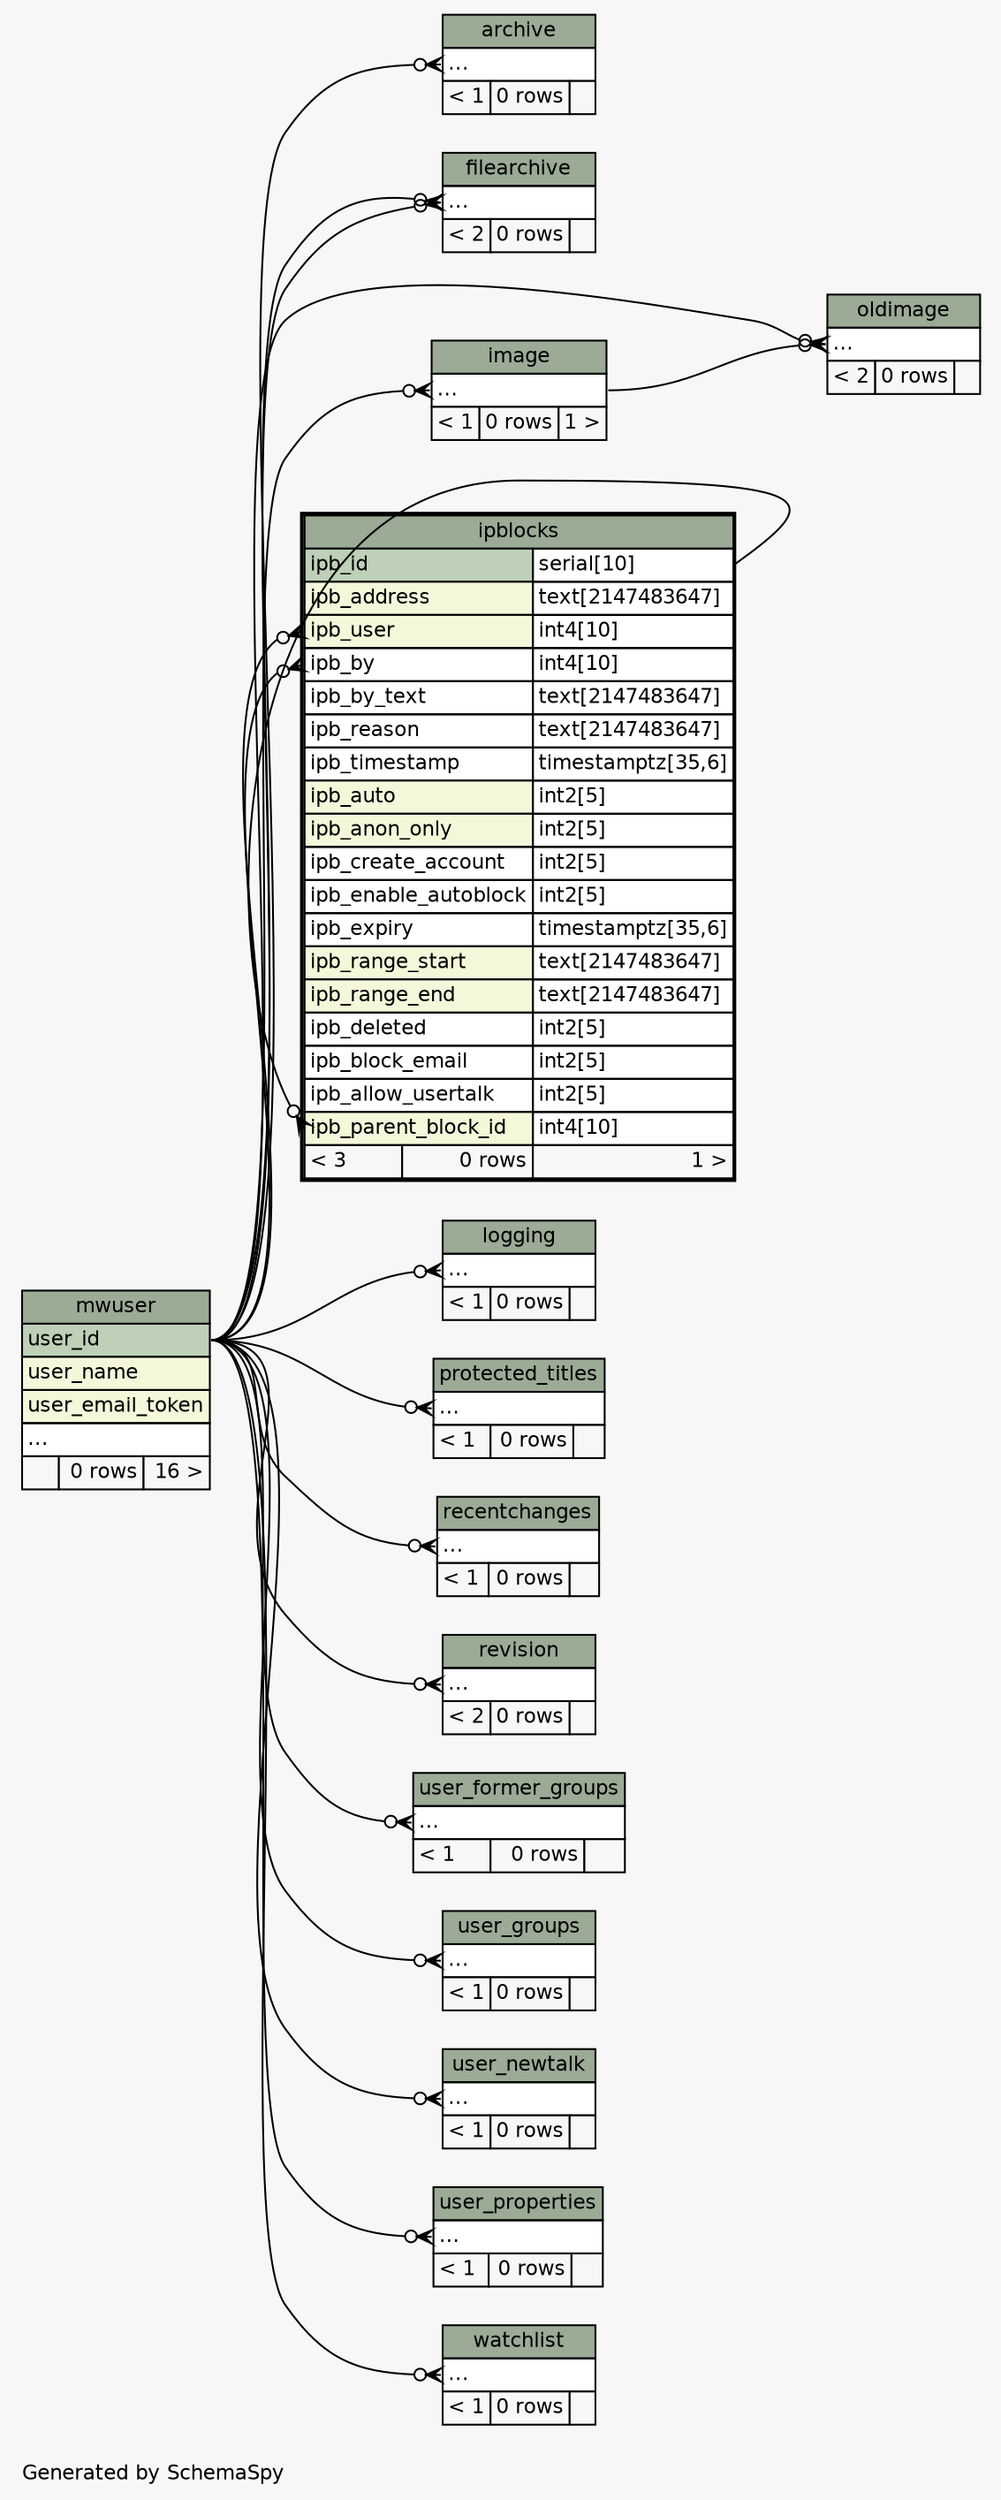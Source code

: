 // dot 2.38.0 on Linux 3.14.35-28.38.amzn1.x86_64
// SchemaSpy rev Unknown
digraph "twoDegreesRelationshipsDiagram" {
  graph [
    rankdir="RL"
    bgcolor="#f7f7f7"
    label="\nGenerated by SchemaSpy"
    labeljust="l"
    nodesep="0.18"
    ranksep="0.46"
    fontname="Helvetica"
    fontsize="11"
  ];
  node [
    fontname="Helvetica"
    fontsize="11"
    shape="plaintext"
  ];
  edge [
    arrowsize="0.8"
  ];
  "archive":"elipses":w -> "mwuser":"user_id":e [arrowhead=none dir=back arrowtail=crowodot];
  "filearchive":"elipses":w -> "mwuser":"user_id":e [arrowhead=none dir=back arrowtail=crowodot];
  "filearchive":"elipses":w -> "mwuser":"user_id":e [arrowhead=none dir=back arrowtail=crowodot];
  "image":"elipses":w -> "mwuser":"user_id":e [arrowhead=none dir=back arrowtail=crowodot];
  "ipblocks":"ipb_by":w -> "mwuser":"user_id":e [arrowhead=none dir=back arrowtail=crowodot];
  "ipblocks":"ipb_parent_block_id":w -> "ipblocks":"ipb_id.type":e [arrowhead=none dir=back arrowtail=crowodot];
  "ipblocks":"ipb_user":w -> "mwuser":"user_id":e [arrowhead=none dir=back arrowtail=crowodot];
  "logging":"elipses":w -> "mwuser":"user_id":e [arrowhead=none dir=back arrowtail=crowodot];
  "oldimage":"elipses":w -> "image":"elipses":e [arrowhead=none dir=back arrowtail=crowodot];
  "oldimage":"elipses":w -> "mwuser":"user_id":e [arrowhead=none dir=back arrowtail=crowodot];
  "protected_titles":"elipses":w -> "mwuser":"user_id":e [arrowhead=none dir=back arrowtail=crowodot];
  "recentchanges":"elipses":w -> "mwuser":"user_id":e [arrowhead=none dir=back arrowtail=crowodot];
  "revision":"elipses":w -> "mwuser":"user_id":e [arrowhead=none dir=back arrowtail=crowodot];
  "user_former_groups":"elipses":w -> "mwuser":"user_id":e [arrowhead=none dir=back arrowtail=crowodot];
  "user_groups":"elipses":w -> "mwuser":"user_id":e [arrowhead=none dir=back arrowtail=crowodot];
  "user_newtalk":"elipses":w -> "mwuser":"user_id":e [arrowhead=none dir=back arrowtail=crowodot];
  "user_properties":"elipses":w -> "mwuser":"user_id":e [arrowhead=none dir=back arrowtail=crowodot];
  "watchlist":"elipses":w -> "mwuser":"user_id":e [arrowhead=none dir=back arrowtail=crowodot];
  "archive" [
    label=<
    <TABLE BORDER="0" CELLBORDER="1" CELLSPACING="0" BGCOLOR="#ffffff">
      <TR><TD COLSPAN="3" BGCOLOR="#9bab96" ALIGN="CENTER">archive</TD></TR>
      <TR><TD PORT="elipses" COLSPAN="3" ALIGN="LEFT">...</TD></TR>
      <TR><TD ALIGN="LEFT" BGCOLOR="#f7f7f7">&lt; 1</TD><TD ALIGN="RIGHT" BGCOLOR="#f7f7f7">0 rows</TD><TD ALIGN="RIGHT" BGCOLOR="#f7f7f7">  </TD></TR>
    </TABLE>>
    URL="archive.html"
    tooltip="archive"
  ];
  "filearchive" [
    label=<
    <TABLE BORDER="0" CELLBORDER="1" CELLSPACING="0" BGCOLOR="#ffffff">
      <TR><TD COLSPAN="3" BGCOLOR="#9bab96" ALIGN="CENTER">filearchive</TD></TR>
      <TR><TD PORT="elipses" COLSPAN="3" ALIGN="LEFT">...</TD></TR>
      <TR><TD ALIGN="LEFT" BGCOLOR="#f7f7f7">&lt; 2</TD><TD ALIGN="RIGHT" BGCOLOR="#f7f7f7">0 rows</TD><TD ALIGN="RIGHT" BGCOLOR="#f7f7f7">  </TD></TR>
    </TABLE>>
    URL="filearchive.html"
    tooltip="filearchive"
  ];
  "image" [
    label=<
    <TABLE BORDER="0" CELLBORDER="1" CELLSPACING="0" BGCOLOR="#ffffff">
      <TR><TD COLSPAN="3" BGCOLOR="#9bab96" ALIGN="CENTER">image</TD></TR>
      <TR><TD PORT="elipses" COLSPAN="3" ALIGN="LEFT">...</TD></TR>
      <TR><TD ALIGN="LEFT" BGCOLOR="#f7f7f7">&lt; 1</TD><TD ALIGN="RIGHT" BGCOLOR="#f7f7f7">0 rows</TD><TD ALIGN="RIGHT" BGCOLOR="#f7f7f7">1 &gt;</TD></TR>
    </TABLE>>
    URL="image.html"
    tooltip="image"
  ];
  "ipblocks" [
    label=<
    <TABLE BORDER="2" CELLBORDER="1" CELLSPACING="0" BGCOLOR="#ffffff">
      <TR><TD COLSPAN="3" BGCOLOR="#9bab96" ALIGN="CENTER">ipblocks</TD></TR>
      <TR><TD PORT="ipb_id" COLSPAN="2" BGCOLOR="#bed1b8" ALIGN="LEFT">ipb_id</TD><TD PORT="ipb_id.type" ALIGN="LEFT">serial[10]</TD></TR>
      <TR><TD PORT="ipb_address" COLSPAN="2" BGCOLOR="#f4f7da" ALIGN="LEFT">ipb_address</TD><TD PORT="ipb_address.type" ALIGN="LEFT">text[2147483647]</TD></TR>
      <TR><TD PORT="ipb_user" COLSPAN="2" BGCOLOR="#f4f7da" ALIGN="LEFT">ipb_user</TD><TD PORT="ipb_user.type" ALIGN="LEFT">int4[10]</TD></TR>
      <TR><TD PORT="ipb_by" COLSPAN="2" ALIGN="LEFT">ipb_by</TD><TD PORT="ipb_by.type" ALIGN="LEFT">int4[10]</TD></TR>
      <TR><TD PORT="ipb_by_text" COLSPAN="2" ALIGN="LEFT">ipb_by_text</TD><TD PORT="ipb_by_text.type" ALIGN="LEFT">text[2147483647]</TD></TR>
      <TR><TD PORT="ipb_reason" COLSPAN="2" ALIGN="LEFT">ipb_reason</TD><TD PORT="ipb_reason.type" ALIGN="LEFT">text[2147483647]</TD></TR>
      <TR><TD PORT="ipb_timestamp" COLSPAN="2" ALIGN="LEFT">ipb_timestamp</TD><TD PORT="ipb_timestamp.type" ALIGN="LEFT">timestamptz[35,6]</TD></TR>
      <TR><TD PORT="ipb_auto" COLSPAN="2" BGCOLOR="#f4f7da" ALIGN="LEFT">ipb_auto</TD><TD PORT="ipb_auto.type" ALIGN="LEFT">int2[5]</TD></TR>
      <TR><TD PORT="ipb_anon_only" COLSPAN="2" BGCOLOR="#f4f7da" ALIGN="LEFT">ipb_anon_only</TD><TD PORT="ipb_anon_only.type" ALIGN="LEFT">int2[5]</TD></TR>
      <TR><TD PORT="ipb_create_account" COLSPAN="2" ALIGN="LEFT">ipb_create_account</TD><TD PORT="ipb_create_account.type" ALIGN="LEFT">int2[5]</TD></TR>
      <TR><TD PORT="ipb_enable_autoblock" COLSPAN="2" ALIGN="LEFT">ipb_enable_autoblock</TD><TD PORT="ipb_enable_autoblock.type" ALIGN="LEFT">int2[5]</TD></TR>
      <TR><TD PORT="ipb_expiry" COLSPAN="2" ALIGN="LEFT">ipb_expiry</TD><TD PORT="ipb_expiry.type" ALIGN="LEFT">timestamptz[35,6]</TD></TR>
      <TR><TD PORT="ipb_range_start" COLSPAN="2" BGCOLOR="#f4f7da" ALIGN="LEFT">ipb_range_start</TD><TD PORT="ipb_range_start.type" ALIGN="LEFT">text[2147483647]</TD></TR>
      <TR><TD PORT="ipb_range_end" COLSPAN="2" BGCOLOR="#f4f7da" ALIGN="LEFT">ipb_range_end</TD><TD PORT="ipb_range_end.type" ALIGN="LEFT">text[2147483647]</TD></TR>
      <TR><TD PORT="ipb_deleted" COLSPAN="2" ALIGN="LEFT">ipb_deleted</TD><TD PORT="ipb_deleted.type" ALIGN="LEFT">int2[5]</TD></TR>
      <TR><TD PORT="ipb_block_email" COLSPAN="2" ALIGN="LEFT">ipb_block_email</TD><TD PORT="ipb_block_email.type" ALIGN="LEFT">int2[5]</TD></TR>
      <TR><TD PORT="ipb_allow_usertalk" COLSPAN="2" ALIGN="LEFT">ipb_allow_usertalk</TD><TD PORT="ipb_allow_usertalk.type" ALIGN="LEFT">int2[5]</TD></TR>
      <TR><TD PORT="ipb_parent_block_id" COLSPAN="2" BGCOLOR="#f4f7da" ALIGN="LEFT">ipb_parent_block_id</TD><TD PORT="ipb_parent_block_id.type" ALIGN="LEFT">int4[10]</TD></TR>
      <TR><TD ALIGN="LEFT" BGCOLOR="#f7f7f7">&lt; 3</TD><TD ALIGN="RIGHT" BGCOLOR="#f7f7f7">0 rows</TD><TD ALIGN="RIGHT" BGCOLOR="#f7f7f7">1 &gt;</TD></TR>
    </TABLE>>
    URL="ipblocks.html"
    tooltip="ipblocks"
  ];
  "logging" [
    label=<
    <TABLE BORDER="0" CELLBORDER="1" CELLSPACING="0" BGCOLOR="#ffffff">
      <TR><TD COLSPAN="3" BGCOLOR="#9bab96" ALIGN="CENTER">logging</TD></TR>
      <TR><TD PORT="elipses" COLSPAN="3" ALIGN="LEFT">...</TD></TR>
      <TR><TD ALIGN="LEFT" BGCOLOR="#f7f7f7">&lt; 1</TD><TD ALIGN="RIGHT" BGCOLOR="#f7f7f7">0 rows</TD><TD ALIGN="RIGHT" BGCOLOR="#f7f7f7">  </TD></TR>
    </TABLE>>
    URL="logging.html"
    tooltip="logging"
  ];
  "mwuser" [
    label=<
    <TABLE BORDER="0" CELLBORDER="1" CELLSPACING="0" BGCOLOR="#ffffff">
      <TR><TD COLSPAN="3" BGCOLOR="#9bab96" ALIGN="CENTER">mwuser</TD></TR>
      <TR><TD PORT="user_id" COLSPAN="3" BGCOLOR="#bed1b8" ALIGN="LEFT">user_id</TD></TR>
      <TR><TD PORT="user_name" COLSPAN="3" BGCOLOR="#f4f7da" ALIGN="LEFT">user_name</TD></TR>
      <TR><TD PORT="user_email_token" COLSPAN="3" BGCOLOR="#f4f7da" ALIGN="LEFT">user_email_token</TD></TR>
      <TR><TD PORT="elipses" COLSPAN="3" ALIGN="LEFT">...</TD></TR>
      <TR><TD ALIGN="LEFT" BGCOLOR="#f7f7f7">  </TD><TD ALIGN="RIGHT" BGCOLOR="#f7f7f7">0 rows</TD><TD ALIGN="RIGHT" BGCOLOR="#f7f7f7">16 &gt;</TD></TR>
    </TABLE>>
    URL="mwuser.html"
    tooltip="mwuser"
  ];
  "oldimage" [
    label=<
    <TABLE BORDER="0" CELLBORDER="1" CELLSPACING="0" BGCOLOR="#ffffff">
      <TR><TD COLSPAN="3" BGCOLOR="#9bab96" ALIGN="CENTER">oldimage</TD></TR>
      <TR><TD PORT="elipses" COLSPAN="3" ALIGN="LEFT">...</TD></TR>
      <TR><TD ALIGN="LEFT" BGCOLOR="#f7f7f7">&lt; 2</TD><TD ALIGN="RIGHT" BGCOLOR="#f7f7f7">0 rows</TD><TD ALIGN="RIGHT" BGCOLOR="#f7f7f7">  </TD></TR>
    </TABLE>>
    URL="oldimage.html"
    tooltip="oldimage"
  ];
  "protected_titles" [
    label=<
    <TABLE BORDER="0" CELLBORDER="1" CELLSPACING="0" BGCOLOR="#ffffff">
      <TR><TD COLSPAN="3" BGCOLOR="#9bab96" ALIGN="CENTER">protected_titles</TD></TR>
      <TR><TD PORT="elipses" COLSPAN="3" ALIGN="LEFT">...</TD></TR>
      <TR><TD ALIGN="LEFT" BGCOLOR="#f7f7f7">&lt; 1</TD><TD ALIGN="RIGHT" BGCOLOR="#f7f7f7">0 rows</TD><TD ALIGN="RIGHT" BGCOLOR="#f7f7f7">  </TD></TR>
    </TABLE>>
    URL="protected_titles.html"
    tooltip="protected_titles"
  ];
  "recentchanges" [
    label=<
    <TABLE BORDER="0" CELLBORDER="1" CELLSPACING="0" BGCOLOR="#ffffff">
      <TR><TD COLSPAN="3" BGCOLOR="#9bab96" ALIGN="CENTER">recentchanges</TD></TR>
      <TR><TD PORT="elipses" COLSPAN="3" ALIGN="LEFT">...</TD></TR>
      <TR><TD ALIGN="LEFT" BGCOLOR="#f7f7f7">&lt; 1</TD><TD ALIGN="RIGHT" BGCOLOR="#f7f7f7">0 rows</TD><TD ALIGN="RIGHT" BGCOLOR="#f7f7f7">  </TD></TR>
    </TABLE>>
    URL="recentchanges.html"
    tooltip="recentchanges"
  ];
  "revision" [
    label=<
    <TABLE BORDER="0" CELLBORDER="1" CELLSPACING="0" BGCOLOR="#ffffff">
      <TR><TD COLSPAN="3" BGCOLOR="#9bab96" ALIGN="CENTER">revision</TD></TR>
      <TR><TD PORT="elipses" COLSPAN="3" ALIGN="LEFT">...</TD></TR>
      <TR><TD ALIGN="LEFT" BGCOLOR="#f7f7f7">&lt; 2</TD><TD ALIGN="RIGHT" BGCOLOR="#f7f7f7">0 rows</TD><TD ALIGN="RIGHT" BGCOLOR="#f7f7f7">  </TD></TR>
    </TABLE>>
    URL="revision.html"
    tooltip="revision"
  ];
  "user_former_groups" [
    label=<
    <TABLE BORDER="0" CELLBORDER="1" CELLSPACING="0" BGCOLOR="#ffffff">
      <TR><TD COLSPAN="3" BGCOLOR="#9bab96" ALIGN="CENTER">user_former_groups</TD></TR>
      <TR><TD PORT="elipses" COLSPAN="3" ALIGN="LEFT">...</TD></TR>
      <TR><TD ALIGN="LEFT" BGCOLOR="#f7f7f7">&lt; 1</TD><TD ALIGN="RIGHT" BGCOLOR="#f7f7f7">0 rows</TD><TD ALIGN="RIGHT" BGCOLOR="#f7f7f7">  </TD></TR>
    </TABLE>>
    URL="user_former_groups.html"
    tooltip="user_former_groups"
  ];
  "user_groups" [
    label=<
    <TABLE BORDER="0" CELLBORDER="1" CELLSPACING="0" BGCOLOR="#ffffff">
      <TR><TD COLSPAN="3" BGCOLOR="#9bab96" ALIGN="CENTER">user_groups</TD></TR>
      <TR><TD PORT="elipses" COLSPAN="3" ALIGN="LEFT">...</TD></TR>
      <TR><TD ALIGN="LEFT" BGCOLOR="#f7f7f7">&lt; 1</TD><TD ALIGN="RIGHT" BGCOLOR="#f7f7f7">0 rows</TD><TD ALIGN="RIGHT" BGCOLOR="#f7f7f7">  </TD></TR>
    </TABLE>>
    URL="user_groups.html"
    tooltip="user_groups"
  ];
  "user_newtalk" [
    label=<
    <TABLE BORDER="0" CELLBORDER="1" CELLSPACING="0" BGCOLOR="#ffffff">
      <TR><TD COLSPAN="3" BGCOLOR="#9bab96" ALIGN="CENTER">user_newtalk</TD></TR>
      <TR><TD PORT="elipses" COLSPAN="3" ALIGN="LEFT">...</TD></TR>
      <TR><TD ALIGN="LEFT" BGCOLOR="#f7f7f7">&lt; 1</TD><TD ALIGN="RIGHT" BGCOLOR="#f7f7f7">0 rows</TD><TD ALIGN="RIGHT" BGCOLOR="#f7f7f7">  </TD></TR>
    </TABLE>>
    URL="user_newtalk.html"
    tooltip="user_newtalk"
  ];
  "user_properties" [
    label=<
    <TABLE BORDER="0" CELLBORDER="1" CELLSPACING="0" BGCOLOR="#ffffff">
      <TR><TD COLSPAN="3" BGCOLOR="#9bab96" ALIGN="CENTER">user_properties</TD></TR>
      <TR><TD PORT="elipses" COLSPAN="3" ALIGN="LEFT">...</TD></TR>
      <TR><TD ALIGN="LEFT" BGCOLOR="#f7f7f7">&lt; 1</TD><TD ALIGN="RIGHT" BGCOLOR="#f7f7f7">0 rows</TD><TD ALIGN="RIGHT" BGCOLOR="#f7f7f7">  </TD></TR>
    </TABLE>>
    URL="user_properties.html"
    tooltip="user_properties"
  ];
  "watchlist" [
    label=<
    <TABLE BORDER="0" CELLBORDER="1" CELLSPACING="0" BGCOLOR="#ffffff">
      <TR><TD COLSPAN="3" BGCOLOR="#9bab96" ALIGN="CENTER">watchlist</TD></TR>
      <TR><TD PORT="elipses" COLSPAN="3" ALIGN="LEFT">...</TD></TR>
      <TR><TD ALIGN="LEFT" BGCOLOR="#f7f7f7">&lt; 1</TD><TD ALIGN="RIGHT" BGCOLOR="#f7f7f7">0 rows</TD><TD ALIGN="RIGHT" BGCOLOR="#f7f7f7">  </TD></TR>
    </TABLE>>
    URL="watchlist.html"
    tooltip="watchlist"
  ];
}
